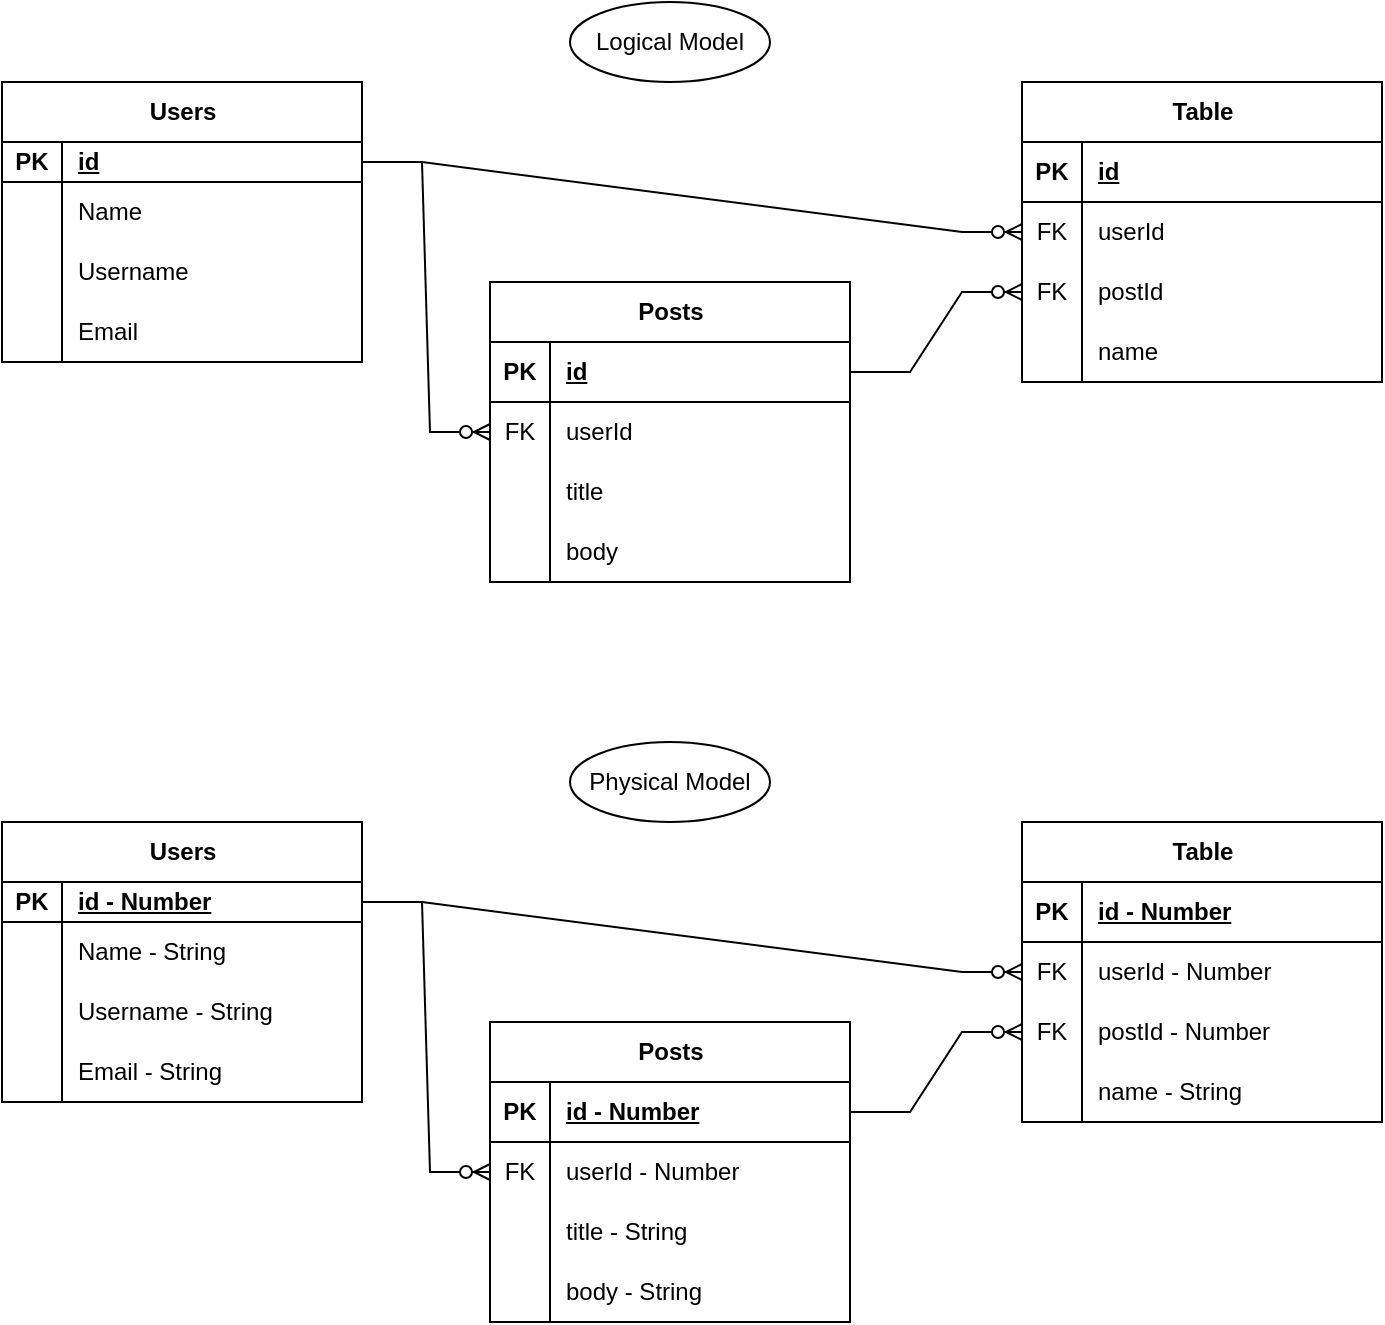 <mxfile version="24.5.5" type="github">
  <diagram name="Page-1" id="wqiA5y-an4AnygcPcDwT">
    <mxGraphModel dx="1223" dy="745" grid="1" gridSize="10" guides="1" tooltips="1" connect="1" arrows="1" fold="1" page="1" pageScale="1" pageWidth="827" pageHeight="1169" math="0" shadow="0">
      <root>
        <mxCell id="0" />
        <mxCell id="1" parent="0" />
        <mxCell id="4wOWJt_a1aA1jpIIXWad-1" value="Users" style="shape=table;startSize=30;container=1;collapsible=1;childLayout=tableLayout;fixedRows=1;rowLines=0;fontStyle=1;align=center;resizeLast=1;html=1;" vertex="1" parent="1">
          <mxGeometry x="80" y="60" width="180" height="140" as="geometry" />
        </mxCell>
        <mxCell id="4wOWJt_a1aA1jpIIXWad-2" value="" style="shape=tableRow;horizontal=0;startSize=0;swimlaneHead=0;swimlaneBody=0;fillColor=none;collapsible=0;dropTarget=0;points=[[0,0.5],[1,0.5]];portConstraint=eastwest;top=0;left=0;right=0;bottom=1;" vertex="1" parent="4wOWJt_a1aA1jpIIXWad-1">
          <mxGeometry y="30" width="180" height="20" as="geometry" />
        </mxCell>
        <mxCell id="4wOWJt_a1aA1jpIIXWad-3" value="PK" style="shape=partialRectangle;connectable=0;fillColor=none;top=0;left=0;bottom=0;right=0;fontStyle=1;overflow=hidden;whiteSpace=wrap;html=1;" vertex="1" parent="4wOWJt_a1aA1jpIIXWad-2">
          <mxGeometry width="30" height="20" as="geometry">
            <mxRectangle width="30" height="20" as="alternateBounds" />
          </mxGeometry>
        </mxCell>
        <mxCell id="4wOWJt_a1aA1jpIIXWad-4" value="id" style="shape=partialRectangle;connectable=0;fillColor=none;top=0;left=0;bottom=0;right=0;align=left;spacingLeft=6;fontStyle=5;overflow=hidden;whiteSpace=wrap;html=1;" vertex="1" parent="4wOWJt_a1aA1jpIIXWad-2">
          <mxGeometry x="30" width="150" height="20" as="geometry">
            <mxRectangle width="150" height="20" as="alternateBounds" />
          </mxGeometry>
        </mxCell>
        <mxCell id="4wOWJt_a1aA1jpIIXWad-5" value="" style="shape=tableRow;horizontal=0;startSize=0;swimlaneHead=0;swimlaneBody=0;fillColor=none;collapsible=0;dropTarget=0;points=[[0,0.5],[1,0.5]];portConstraint=eastwest;top=0;left=0;right=0;bottom=0;" vertex="1" parent="4wOWJt_a1aA1jpIIXWad-1">
          <mxGeometry y="50" width="180" height="30" as="geometry" />
        </mxCell>
        <mxCell id="4wOWJt_a1aA1jpIIXWad-6" value="" style="shape=partialRectangle;connectable=0;fillColor=none;top=0;left=0;bottom=0;right=0;editable=1;overflow=hidden;whiteSpace=wrap;html=1;" vertex="1" parent="4wOWJt_a1aA1jpIIXWad-5">
          <mxGeometry width="30" height="30" as="geometry">
            <mxRectangle width="30" height="30" as="alternateBounds" />
          </mxGeometry>
        </mxCell>
        <mxCell id="4wOWJt_a1aA1jpIIXWad-7" value="Name" style="shape=partialRectangle;connectable=0;fillColor=none;top=0;left=0;bottom=0;right=0;align=left;spacingLeft=6;overflow=hidden;whiteSpace=wrap;html=1;" vertex="1" parent="4wOWJt_a1aA1jpIIXWad-5">
          <mxGeometry x="30" width="150" height="30" as="geometry">
            <mxRectangle width="150" height="30" as="alternateBounds" />
          </mxGeometry>
        </mxCell>
        <mxCell id="4wOWJt_a1aA1jpIIXWad-8" value="" style="shape=tableRow;horizontal=0;startSize=0;swimlaneHead=0;swimlaneBody=0;fillColor=none;collapsible=0;dropTarget=0;points=[[0,0.5],[1,0.5]];portConstraint=eastwest;top=0;left=0;right=0;bottom=0;" vertex="1" parent="4wOWJt_a1aA1jpIIXWad-1">
          <mxGeometry y="80" width="180" height="30" as="geometry" />
        </mxCell>
        <mxCell id="4wOWJt_a1aA1jpIIXWad-9" value="" style="shape=partialRectangle;connectable=0;fillColor=none;top=0;left=0;bottom=0;right=0;editable=1;overflow=hidden;whiteSpace=wrap;html=1;" vertex="1" parent="4wOWJt_a1aA1jpIIXWad-8">
          <mxGeometry width="30" height="30" as="geometry">
            <mxRectangle width="30" height="30" as="alternateBounds" />
          </mxGeometry>
        </mxCell>
        <mxCell id="4wOWJt_a1aA1jpIIXWad-10" value="Username" style="shape=partialRectangle;connectable=0;fillColor=none;top=0;left=0;bottom=0;right=0;align=left;spacingLeft=6;overflow=hidden;whiteSpace=wrap;html=1;" vertex="1" parent="4wOWJt_a1aA1jpIIXWad-8">
          <mxGeometry x="30" width="150" height="30" as="geometry">
            <mxRectangle width="150" height="30" as="alternateBounds" />
          </mxGeometry>
        </mxCell>
        <mxCell id="4wOWJt_a1aA1jpIIXWad-11" value="" style="shape=tableRow;horizontal=0;startSize=0;swimlaneHead=0;swimlaneBody=0;fillColor=none;collapsible=0;dropTarget=0;points=[[0,0.5],[1,0.5]];portConstraint=eastwest;top=0;left=0;right=0;bottom=0;" vertex="1" parent="4wOWJt_a1aA1jpIIXWad-1">
          <mxGeometry y="110" width="180" height="30" as="geometry" />
        </mxCell>
        <mxCell id="4wOWJt_a1aA1jpIIXWad-12" value="" style="shape=partialRectangle;connectable=0;fillColor=none;top=0;left=0;bottom=0;right=0;editable=1;overflow=hidden;whiteSpace=wrap;html=1;" vertex="1" parent="4wOWJt_a1aA1jpIIXWad-11">
          <mxGeometry width="30" height="30" as="geometry">
            <mxRectangle width="30" height="30" as="alternateBounds" />
          </mxGeometry>
        </mxCell>
        <mxCell id="4wOWJt_a1aA1jpIIXWad-13" value="Email" style="shape=partialRectangle;connectable=0;fillColor=none;top=0;left=0;bottom=0;right=0;align=left;spacingLeft=6;overflow=hidden;whiteSpace=wrap;html=1;" vertex="1" parent="4wOWJt_a1aA1jpIIXWad-11">
          <mxGeometry x="30" width="150" height="30" as="geometry">
            <mxRectangle width="150" height="30" as="alternateBounds" />
          </mxGeometry>
        </mxCell>
        <mxCell id="4wOWJt_a1aA1jpIIXWad-14" value="Posts" style="shape=table;startSize=30;container=1;collapsible=1;childLayout=tableLayout;fixedRows=1;rowLines=0;fontStyle=1;align=center;resizeLast=1;html=1;" vertex="1" parent="1">
          <mxGeometry x="324" y="160" width="180" height="150" as="geometry" />
        </mxCell>
        <mxCell id="4wOWJt_a1aA1jpIIXWad-15" value="" style="shape=tableRow;horizontal=0;startSize=0;swimlaneHead=0;swimlaneBody=0;fillColor=none;collapsible=0;dropTarget=0;points=[[0,0.5],[1,0.5]];portConstraint=eastwest;top=0;left=0;right=0;bottom=1;" vertex="1" parent="4wOWJt_a1aA1jpIIXWad-14">
          <mxGeometry y="30" width="180" height="30" as="geometry" />
        </mxCell>
        <mxCell id="4wOWJt_a1aA1jpIIXWad-16" value="PK" style="shape=partialRectangle;connectable=0;fillColor=none;top=0;left=0;bottom=0;right=0;fontStyle=1;overflow=hidden;whiteSpace=wrap;html=1;" vertex="1" parent="4wOWJt_a1aA1jpIIXWad-15">
          <mxGeometry width="30" height="30" as="geometry">
            <mxRectangle width="30" height="30" as="alternateBounds" />
          </mxGeometry>
        </mxCell>
        <mxCell id="4wOWJt_a1aA1jpIIXWad-17" value="id" style="shape=partialRectangle;connectable=0;fillColor=none;top=0;left=0;bottom=0;right=0;align=left;spacingLeft=6;fontStyle=5;overflow=hidden;whiteSpace=wrap;html=1;" vertex="1" parent="4wOWJt_a1aA1jpIIXWad-15">
          <mxGeometry x="30" width="150" height="30" as="geometry">
            <mxRectangle width="150" height="30" as="alternateBounds" />
          </mxGeometry>
        </mxCell>
        <mxCell id="4wOWJt_a1aA1jpIIXWad-18" value="" style="shape=tableRow;horizontal=0;startSize=0;swimlaneHead=0;swimlaneBody=0;fillColor=none;collapsible=0;dropTarget=0;points=[[0,0.5],[1,0.5]];portConstraint=eastwest;top=0;left=0;right=0;bottom=0;" vertex="1" parent="4wOWJt_a1aA1jpIIXWad-14">
          <mxGeometry y="60" width="180" height="30" as="geometry" />
        </mxCell>
        <mxCell id="4wOWJt_a1aA1jpIIXWad-19" value="FK" style="shape=partialRectangle;connectable=0;fillColor=none;top=0;left=0;bottom=0;right=0;editable=1;overflow=hidden;whiteSpace=wrap;html=1;" vertex="1" parent="4wOWJt_a1aA1jpIIXWad-18">
          <mxGeometry width="30" height="30" as="geometry">
            <mxRectangle width="30" height="30" as="alternateBounds" />
          </mxGeometry>
        </mxCell>
        <mxCell id="4wOWJt_a1aA1jpIIXWad-20" value="userId" style="shape=partialRectangle;connectable=0;fillColor=none;top=0;left=0;bottom=0;right=0;align=left;spacingLeft=6;overflow=hidden;whiteSpace=wrap;html=1;" vertex="1" parent="4wOWJt_a1aA1jpIIXWad-18">
          <mxGeometry x="30" width="150" height="30" as="geometry">
            <mxRectangle width="150" height="30" as="alternateBounds" />
          </mxGeometry>
        </mxCell>
        <mxCell id="4wOWJt_a1aA1jpIIXWad-21" value="" style="shape=tableRow;horizontal=0;startSize=0;swimlaneHead=0;swimlaneBody=0;fillColor=none;collapsible=0;dropTarget=0;points=[[0,0.5],[1,0.5]];portConstraint=eastwest;top=0;left=0;right=0;bottom=0;" vertex="1" parent="4wOWJt_a1aA1jpIIXWad-14">
          <mxGeometry y="90" width="180" height="30" as="geometry" />
        </mxCell>
        <mxCell id="4wOWJt_a1aA1jpIIXWad-22" value="" style="shape=partialRectangle;connectable=0;fillColor=none;top=0;left=0;bottom=0;right=0;editable=1;overflow=hidden;whiteSpace=wrap;html=1;" vertex="1" parent="4wOWJt_a1aA1jpIIXWad-21">
          <mxGeometry width="30" height="30" as="geometry">
            <mxRectangle width="30" height="30" as="alternateBounds" />
          </mxGeometry>
        </mxCell>
        <mxCell id="4wOWJt_a1aA1jpIIXWad-23" value="title" style="shape=partialRectangle;connectable=0;fillColor=none;top=0;left=0;bottom=0;right=0;align=left;spacingLeft=6;overflow=hidden;whiteSpace=wrap;html=1;" vertex="1" parent="4wOWJt_a1aA1jpIIXWad-21">
          <mxGeometry x="30" width="150" height="30" as="geometry">
            <mxRectangle width="150" height="30" as="alternateBounds" />
          </mxGeometry>
        </mxCell>
        <mxCell id="4wOWJt_a1aA1jpIIXWad-24" value="" style="shape=tableRow;horizontal=0;startSize=0;swimlaneHead=0;swimlaneBody=0;fillColor=none;collapsible=0;dropTarget=0;points=[[0,0.5],[1,0.5]];portConstraint=eastwest;top=0;left=0;right=0;bottom=0;" vertex="1" parent="4wOWJt_a1aA1jpIIXWad-14">
          <mxGeometry y="120" width="180" height="30" as="geometry" />
        </mxCell>
        <mxCell id="4wOWJt_a1aA1jpIIXWad-25" value="" style="shape=partialRectangle;connectable=0;fillColor=none;top=0;left=0;bottom=0;right=0;editable=1;overflow=hidden;whiteSpace=wrap;html=1;" vertex="1" parent="4wOWJt_a1aA1jpIIXWad-24">
          <mxGeometry width="30" height="30" as="geometry">
            <mxRectangle width="30" height="30" as="alternateBounds" />
          </mxGeometry>
        </mxCell>
        <mxCell id="4wOWJt_a1aA1jpIIXWad-26" value="body" style="shape=partialRectangle;connectable=0;fillColor=none;top=0;left=0;bottom=0;right=0;align=left;spacingLeft=6;overflow=hidden;whiteSpace=wrap;html=1;" vertex="1" parent="4wOWJt_a1aA1jpIIXWad-24">
          <mxGeometry x="30" width="150" height="30" as="geometry">
            <mxRectangle width="150" height="30" as="alternateBounds" />
          </mxGeometry>
        </mxCell>
        <mxCell id="4wOWJt_a1aA1jpIIXWad-27" value="Table" style="shape=table;startSize=30;container=1;collapsible=1;childLayout=tableLayout;fixedRows=1;rowLines=0;fontStyle=1;align=center;resizeLast=1;html=1;" vertex="1" parent="1">
          <mxGeometry x="590" y="60" width="180" height="150" as="geometry" />
        </mxCell>
        <mxCell id="4wOWJt_a1aA1jpIIXWad-28" value="" style="shape=tableRow;horizontal=0;startSize=0;swimlaneHead=0;swimlaneBody=0;fillColor=none;collapsible=0;dropTarget=0;points=[[0,0.5],[1,0.5]];portConstraint=eastwest;top=0;left=0;right=0;bottom=1;" vertex="1" parent="4wOWJt_a1aA1jpIIXWad-27">
          <mxGeometry y="30" width="180" height="30" as="geometry" />
        </mxCell>
        <mxCell id="4wOWJt_a1aA1jpIIXWad-29" value="PK" style="shape=partialRectangle;connectable=0;fillColor=none;top=0;left=0;bottom=0;right=0;fontStyle=1;overflow=hidden;whiteSpace=wrap;html=1;" vertex="1" parent="4wOWJt_a1aA1jpIIXWad-28">
          <mxGeometry width="30" height="30" as="geometry">
            <mxRectangle width="30" height="30" as="alternateBounds" />
          </mxGeometry>
        </mxCell>
        <mxCell id="4wOWJt_a1aA1jpIIXWad-30" value="id" style="shape=partialRectangle;connectable=0;fillColor=none;top=0;left=0;bottom=0;right=0;align=left;spacingLeft=6;fontStyle=5;overflow=hidden;whiteSpace=wrap;html=1;" vertex="1" parent="4wOWJt_a1aA1jpIIXWad-28">
          <mxGeometry x="30" width="150" height="30" as="geometry">
            <mxRectangle width="150" height="30" as="alternateBounds" />
          </mxGeometry>
        </mxCell>
        <mxCell id="4wOWJt_a1aA1jpIIXWad-31" value="" style="shape=tableRow;horizontal=0;startSize=0;swimlaneHead=0;swimlaneBody=0;fillColor=none;collapsible=0;dropTarget=0;points=[[0,0.5],[1,0.5]];portConstraint=eastwest;top=0;left=0;right=0;bottom=0;" vertex="1" parent="4wOWJt_a1aA1jpIIXWad-27">
          <mxGeometry y="60" width="180" height="30" as="geometry" />
        </mxCell>
        <mxCell id="4wOWJt_a1aA1jpIIXWad-32" value="FK" style="shape=partialRectangle;connectable=0;fillColor=none;top=0;left=0;bottom=0;right=0;editable=1;overflow=hidden;whiteSpace=wrap;html=1;" vertex="1" parent="4wOWJt_a1aA1jpIIXWad-31">
          <mxGeometry width="30" height="30" as="geometry">
            <mxRectangle width="30" height="30" as="alternateBounds" />
          </mxGeometry>
        </mxCell>
        <mxCell id="4wOWJt_a1aA1jpIIXWad-33" value="userId" style="shape=partialRectangle;connectable=0;fillColor=none;top=0;left=0;bottom=0;right=0;align=left;spacingLeft=6;overflow=hidden;whiteSpace=wrap;html=1;" vertex="1" parent="4wOWJt_a1aA1jpIIXWad-31">
          <mxGeometry x="30" width="150" height="30" as="geometry">
            <mxRectangle width="150" height="30" as="alternateBounds" />
          </mxGeometry>
        </mxCell>
        <mxCell id="4wOWJt_a1aA1jpIIXWad-34" value="" style="shape=tableRow;horizontal=0;startSize=0;swimlaneHead=0;swimlaneBody=0;fillColor=none;collapsible=0;dropTarget=0;points=[[0,0.5],[1,0.5]];portConstraint=eastwest;top=0;left=0;right=0;bottom=0;" vertex="1" parent="4wOWJt_a1aA1jpIIXWad-27">
          <mxGeometry y="90" width="180" height="30" as="geometry" />
        </mxCell>
        <mxCell id="4wOWJt_a1aA1jpIIXWad-35" value="FK" style="shape=partialRectangle;connectable=0;fillColor=none;top=0;left=0;bottom=0;right=0;editable=1;overflow=hidden;whiteSpace=wrap;html=1;" vertex="1" parent="4wOWJt_a1aA1jpIIXWad-34">
          <mxGeometry width="30" height="30" as="geometry">
            <mxRectangle width="30" height="30" as="alternateBounds" />
          </mxGeometry>
        </mxCell>
        <mxCell id="4wOWJt_a1aA1jpIIXWad-36" value="postId" style="shape=partialRectangle;connectable=0;fillColor=none;top=0;left=0;bottom=0;right=0;align=left;spacingLeft=6;overflow=hidden;whiteSpace=wrap;html=1;" vertex="1" parent="4wOWJt_a1aA1jpIIXWad-34">
          <mxGeometry x="30" width="150" height="30" as="geometry">
            <mxRectangle width="150" height="30" as="alternateBounds" />
          </mxGeometry>
        </mxCell>
        <mxCell id="4wOWJt_a1aA1jpIIXWad-37" value="" style="shape=tableRow;horizontal=0;startSize=0;swimlaneHead=0;swimlaneBody=0;fillColor=none;collapsible=0;dropTarget=0;points=[[0,0.5],[1,0.5]];portConstraint=eastwest;top=0;left=0;right=0;bottom=0;" vertex="1" parent="4wOWJt_a1aA1jpIIXWad-27">
          <mxGeometry y="120" width="180" height="30" as="geometry" />
        </mxCell>
        <mxCell id="4wOWJt_a1aA1jpIIXWad-38" value="" style="shape=partialRectangle;connectable=0;fillColor=none;top=0;left=0;bottom=0;right=0;editable=1;overflow=hidden;whiteSpace=wrap;html=1;" vertex="1" parent="4wOWJt_a1aA1jpIIXWad-37">
          <mxGeometry width="30" height="30" as="geometry">
            <mxRectangle width="30" height="30" as="alternateBounds" />
          </mxGeometry>
        </mxCell>
        <mxCell id="4wOWJt_a1aA1jpIIXWad-39" value="name" style="shape=partialRectangle;connectable=0;fillColor=none;top=0;left=0;bottom=0;right=0;align=left;spacingLeft=6;overflow=hidden;whiteSpace=wrap;html=1;" vertex="1" parent="4wOWJt_a1aA1jpIIXWad-37">
          <mxGeometry x="30" width="150" height="30" as="geometry">
            <mxRectangle width="150" height="30" as="alternateBounds" />
          </mxGeometry>
        </mxCell>
        <mxCell id="4wOWJt_a1aA1jpIIXWad-40" value="" style="edgeStyle=entityRelationEdgeStyle;fontSize=12;html=1;endArrow=ERzeroToMany;endFill=1;rounded=0;entryX=0;entryY=0.5;entryDx=0;entryDy=0;" edge="1" parent="1" target="4wOWJt_a1aA1jpIIXWad-31">
          <mxGeometry width="100" height="100" relative="1" as="geometry">
            <mxPoint x="260" y="100" as="sourcePoint" />
            <mxPoint x="360" as="targetPoint" />
            <Array as="points">
              <mxPoint x="420" y="80" />
              <mxPoint x="570" y="90" />
              <mxPoint x="500" y="100" />
            </Array>
          </mxGeometry>
        </mxCell>
        <mxCell id="4wOWJt_a1aA1jpIIXWad-41" value="" style="edgeStyle=entityRelationEdgeStyle;fontSize=12;html=1;endArrow=ERzeroToMany;endFill=1;rounded=0;entryX=0;entryY=0.5;entryDx=0;entryDy=0;exitX=1;exitY=0.5;exitDx=0;exitDy=0;" edge="1" parent="1" source="4wOWJt_a1aA1jpIIXWad-15" target="4wOWJt_a1aA1jpIIXWad-34">
          <mxGeometry width="100" height="100" relative="1" as="geometry">
            <mxPoint x="510" y="200" as="sourcePoint" />
            <mxPoint x="600" y="100" as="targetPoint" />
          </mxGeometry>
        </mxCell>
        <mxCell id="4wOWJt_a1aA1jpIIXWad-42" value="" style="edgeStyle=entityRelationEdgeStyle;fontSize=12;html=1;endArrow=ERzeroToMany;endFill=1;rounded=0;entryX=0;entryY=0.5;entryDx=0;entryDy=0;" edge="1" parent="1" target="4wOWJt_a1aA1jpIIXWad-18">
          <mxGeometry width="100" height="100" relative="1" as="geometry">
            <mxPoint x="260" y="100" as="sourcePoint" />
            <mxPoint x="350" as="targetPoint" />
          </mxGeometry>
        </mxCell>
        <mxCell id="4wOWJt_a1aA1jpIIXWad-43" value="Logical Model" style="ellipse;whiteSpace=wrap;html=1;align=center;" vertex="1" parent="1">
          <mxGeometry x="364" y="20" width="100" height="40" as="geometry" />
        </mxCell>
        <mxCell id="4wOWJt_a1aA1jpIIXWad-44" value="Physical Model" style="ellipse;whiteSpace=wrap;html=1;align=center;" vertex="1" parent="1">
          <mxGeometry x="364" y="390" width="100" height="40" as="geometry" />
        </mxCell>
        <mxCell id="4wOWJt_a1aA1jpIIXWad-58" value="Users" style="shape=table;startSize=30;container=1;collapsible=1;childLayout=tableLayout;fixedRows=1;rowLines=0;fontStyle=1;align=center;resizeLast=1;html=1;" vertex="1" parent="1">
          <mxGeometry x="80" y="430" width="180" height="140" as="geometry" />
        </mxCell>
        <mxCell id="4wOWJt_a1aA1jpIIXWad-59" value="" style="shape=tableRow;horizontal=0;startSize=0;swimlaneHead=0;swimlaneBody=0;fillColor=none;collapsible=0;dropTarget=0;points=[[0,0.5],[1,0.5]];portConstraint=eastwest;top=0;left=0;right=0;bottom=1;" vertex="1" parent="4wOWJt_a1aA1jpIIXWad-58">
          <mxGeometry y="30" width="180" height="20" as="geometry" />
        </mxCell>
        <mxCell id="4wOWJt_a1aA1jpIIXWad-60" value="PK" style="shape=partialRectangle;connectable=0;fillColor=none;top=0;left=0;bottom=0;right=0;fontStyle=1;overflow=hidden;whiteSpace=wrap;html=1;" vertex="1" parent="4wOWJt_a1aA1jpIIXWad-59">
          <mxGeometry width="30" height="20" as="geometry">
            <mxRectangle width="30" height="20" as="alternateBounds" />
          </mxGeometry>
        </mxCell>
        <mxCell id="4wOWJt_a1aA1jpIIXWad-61" value="id - Number" style="shape=partialRectangle;connectable=0;fillColor=none;top=0;left=0;bottom=0;right=0;align=left;spacingLeft=6;fontStyle=5;overflow=hidden;whiteSpace=wrap;html=1;" vertex="1" parent="4wOWJt_a1aA1jpIIXWad-59">
          <mxGeometry x="30" width="150" height="20" as="geometry">
            <mxRectangle width="150" height="20" as="alternateBounds" />
          </mxGeometry>
        </mxCell>
        <mxCell id="4wOWJt_a1aA1jpIIXWad-62" value="" style="shape=tableRow;horizontal=0;startSize=0;swimlaneHead=0;swimlaneBody=0;fillColor=none;collapsible=0;dropTarget=0;points=[[0,0.5],[1,0.5]];portConstraint=eastwest;top=0;left=0;right=0;bottom=0;" vertex="1" parent="4wOWJt_a1aA1jpIIXWad-58">
          <mxGeometry y="50" width="180" height="30" as="geometry" />
        </mxCell>
        <mxCell id="4wOWJt_a1aA1jpIIXWad-63" value="" style="shape=partialRectangle;connectable=0;fillColor=none;top=0;left=0;bottom=0;right=0;editable=1;overflow=hidden;whiteSpace=wrap;html=1;" vertex="1" parent="4wOWJt_a1aA1jpIIXWad-62">
          <mxGeometry width="30" height="30" as="geometry">
            <mxRectangle width="30" height="30" as="alternateBounds" />
          </mxGeometry>
        </mxCell>
        <mxCell id="4wOWJt_a1aA1jpIIXWad-64" value="Name - String" style="shape=partialRectangle;connectable=0;fillColor=none;top=0;left=0;bottom=0;right=0;align=left;spacingLeft=6;overflow=hidden;whiteSpace=wrap;html=1;" vertex="1" parent="4wOWJt_a1aA1jpIIXWad-62">
          <mxGeometry x="30" width="150" height="30" as="geometry">
            <mxRectangle width="150" height="30" as="alternateBounds" />
          </mxGeometry>
        </mxCell>
        <mxCell id="4wOWJt_a1aA1jpIIXWad-65" value="" style="shape=tableRow;horizontal=0;startSize=0;swimlaneHead=0;swimlaneBody=0;fillColor=none;collapsible=0;dropTarget=0;points=[[0,0.5],[1,0.5]];portConstraint=eastwest;top=0;left=0;right=0;bottom=0;" vertex="1" parent="4wOWJt_a1aA1jpIIXWad-58">
          <mxGeometry y="80" width="180" height="30" as="geometry" />
        </mxCell>
        <mxCell id="4wOWJt_a1aA1jpIIXWad-66" value="" style="shape=partialRectangle;connectable=0;fillColor=none;top=0;left=0;bottom=0;right=0;editable=1;overflow=hidden;whiteSpace=wrap;html=1;" vertex="1" parent="4wOWJt_a1aA1jpIIXWad-65">
          <mxGeometry width="30" height="30" as="geometry">
            <mxRectangle width="30" height="30" as="alternateBounds" />
          </mxGeometry>
        </mxCell>
        <mxCell id="4wOWJt_a1aA1jpIIXWad-67" value="Username - String" style="shape=partialRectangle;connectable=0;fillColor=none;top=0;left=0;bottom=0;right=0;align=left;spacingLeft=6;overflow=hidden;whiteSpace=wrap;html=1;" vertex="1" parent="4wOWJt_a1aA1jpIIXWad-65">
          <mxGeometry x="30" width="150" height="30" as="geometry">
            <mxRectangle width="150" height="30" as="alternateBounds" />
          </mxGeometry>
        </mxCell>
        <mxCell id="4wOWJt_a1aA1jpIIXWad-68" value="" style="shape=tableRow;horizontal=0;startSize=0;swimlaneHead=0;swimlaneBody=0;fillColor=none;collapsible=0;dropTarget=0;points=[[0,0.5],[1,0.5]];portConstraint=eastwest;top=0;left=0;right=0;bottom=0;" vertex="1" parent="4wOWJt_a1aA1jpIIXWad-58">
          <mxGeometry y="110" width="180" height="30" as="geometry" />
        </mxCell>
        <mxCell id="4wOWJt_a1aA1jpIIXWad-69" value="" style="shape=partialRectangle;connectable=0;fillColor=none;top=0;left=0;bottom=0;right=0;editable=1;overflow=hidden;whiteSpace=wrap;html=1;" vertex="1" parent="4wOWJt_a1aA1jpIIXWad-68">
          <mxGeometry width="30" height="30" as="geometry">
            <mxRectangle width="30" height="30" as="alternateBounds" />
          </mxGeometry>
        </mxCell>
        <mxCell id="4wOWJt_a1aA1jpIIXWad-70" value="Email - String" style="shape=partialRectangle;connectable=0;fillColor=none;top=0;left=0;bottom=0;right=0;align=left;spacingLeft=6;overflow=hidden;whiteSpace=wrap;html=1;" vertex="1" parent="4wOWJt_a1aA1jpIIXWad-68">
          <mxGeometry x="30" width="150" height="30" as="geometry">
            <mxRectangle width="150" height="30" as="alternateBounds" />
          </mxGeometry>
        </mxCell>
        <mxCell id="4wOWJt_a1aA1jpIIXWad-71" value="Posts" style="shape=table;startSize=30;container=1;collapsible=1;childLayout=tableLayout;fixedRows=1;rowLines=0;fontStyle=1;align=center;resizeLast=1;html=1;" vertex="1" parent="1">
          <mxGeometry x="324" y="530" width="180" height="150" as="geometry" />
        </mxCell>
        <mxCell id="4wOWJt_a1aA1jpIIXWad-72" value="" style="shape=tableRow;horizontal=0;startSize=0;swimlaneHead=0;swimlaneBody=0;fillColor=none;collapsible=0;dropTarget=0;points=[[0,0.5],[1,0.5]];portConstraint=eastwest;top=0;left=0;right=0;bottom=1;" vertex="1" parent="4wOWJt_a1aA1jpIIXWad-71">
          <mxGeometry y="30" width="180" height="30" as="geometry" />
        </mxCell>
        <mxCell id="4wOWJt_a1aA1jpIIXWad-73" value="PK" style="shape=partialRectangle;connectable=0;fillColor=none;top=0;left=0;bottom=0;right=0;fontStyle=1;overflow=hidden;whiteSpace=wrap;html=1;" vertex="1" parent="4wOWJt_a1aA1jpIIXWad-72">
          <mxGeometry width="30" height="30" as="geometry">
            <mxRectangle width="30" height="30" as="alternateBounds" />
          </mxGeometry>
        </mxCell>
        <mxCell id="4wOWJt_a1aA1jpIIXWad-74" value="id - Number" style="shape=partialRectangle;connectable=0;fillColor=none;top=0;left=0;bottom=0;right=0;align=left;spacingLeft=6;fontStyle=5;overflow=hidden;whiteSpace=wrap;html=1;" vertex="1" parent="4wOWJt_a1aA1jpIIXWad-72">
          <mxGeometry x="30" width="150" height="30" as="geometry">
            <mxRectangle width="150" height="30" as="alternateBounds" />
          </mxGeometry>
        </mxCell>
        <mxCell id="4wOWJt_a1aA1jpIIXWad-75" value="" style="shape=tableRow;horizontal=0;startSize=0;swimlaneHead=0;swimlaneBody=0;fillColor=none;collapsible=0;dropTarget=0;points=[[0,0.5],[1,0.5]];portConstraint=eastwest;top=0;left=0;right=0;bottom=0;" vertex="1" parent="4wOWJt_a1aA1jpIIXWad-71">
          <mxGeometry y="60" width="180" height="30" as="geometry" />
        </mxCell>
        <mxCell id="4wOWJt_a1aA1jpIIXWad-76" value="FK" style="shape=partialRectangle;connectable=0;fillColor=none;top=0;left=0;bottom=0;right=0;editable=1;overflow=hidden;whiteSpace=wrap;html=1;" vertex="1" parent="4wOWJt_a1aA1jpIIXWad-75">
          <mxGeometry width="30" height="30" as="geometry">
            <mxRectangle width="30" height="30" as="alternateBounds" />
          </mxGeometry>
        </mxCell>
        <mxCell id="4wOWJt_a1aA1jpIIXWad-77" value="userId - Number" style="shape=partialRectangle;connectable=0;fillColor=none;top=0;left=0;bottom=0;right=0;align=left;spacingLeft=6;overflow=hidden;whiteSpace=wrap;html=1;" vertex="1" parent="4wOWJt_a1aA1jpIIXWad-75">
          <mxGeometry x="30" width="150" height="30" as="geometry">
            <mxRectangle width="150" height="30" as="alternateBounds" />
          </mxGeometry>
        </mxCell>
        <mxCell id="4wOWJt_a1aA1jpIIXWad-78" value="" style="shape=tableRow;horizontal=0;startSize=0;swimlaneHead=0;swimlaneBody=0;fillColor=none;collapsible=0;dropTarget=0;points=[[0,0.5],[1,0.5]];portConstraint=eastwest;top=0;left=0;right=0;bottom=0;" vertex="1" parent="4wOWJt_a1aA1jpIIXWad-71">
          <mxGeometry y="90" width="180" height="30" as="geometry" />
        </mxCell>
        <mxCell id="4wOWJt_a1aA1jpIIXWad-79" value="" style="shape=partialRectangle;connectable=0;fillColor=none;top=0;left=0;bottom=0;right=0;editable=1;overflow=hidden;whiteSpace=wrap;html=1;" vertex="1" parent="4wOWJt_a1aA1jpIIXWad-78">
          <mxGeometry width="30" height="30" as="geometry">
            <mxRectangle width="30" height="30" as="alternateBounds" />
          </mxGeometry>
        </mxCell>
        <mxCell id="4wOWJt_a1aA1jpIIXWad-80" value="title - String" style="shape=partialRectangle;connectable=0;fillColor=none;top=0;left=0;bottom=0;right=0;align=left;spacingLeft=6;overflow=hidden;whiteSpace=wrap;html=1;" vertex="1" parent="4wOWJt_a1aA1jpIIXWad-78">
          <mxGeometry x="30" width="150" height="30" as="geometry">
            <mxRectangle width="150" height="30" as="alternateBounds" />
          </mxGeometry>
        </mxCell>
        <mxCell id="4wOWJt_a1aA1jpIIXWad-81" value="" style="shape=tableRow;horizontal=0;startSize=0;swimlaneHead=0;swimlaneBody=0;fillColor=none;collapsible=0;dropTarget=0;points=[[0,0.5],[1,0.5]];portConstraint=eastwest;top=0;left=0;right=0;bottom=0;" vertex="1" parent="4wOWJt_a1aA1jpIIXWad-71">
          <mxGeometry y="120" width="180" height="30" as="geometry" />
        </mxCell>
        <mxCell id="4wOWJt_a1aA1jpIIXWad-82" value="" style="shape=partialRectangle;connectable=0;fillColor=none;top=0;left=0;bottom=0;right=0;editable=1;overflow=hidden;whiteSpace=wrap;html=1;" vertex="1" parent="4wOWJt_a1aA1jpIIXWad-81">
          <mxGeometry width="30" height="30" as="geometry">
            <mxRectangle width="30" height="30" as="alternateBounds" />
          </mxGeometry>
        </mxCell>
        <mxCell id="4wOWJt_a1aA1jpIIXWad-83" value="body - String" style="shape=partialRectangle;connectable=0;fillColor=none;top=0;left=0;bottom=0;right=0;align=left;spacingLeft=6;overflow=hidden;whiteSpace=wrap;html=1;" vertex="1" parent="4wOWJt_a1aA1jpIIXWad-81">
          <mxGeometry x="30" width="150" height="30" as="geometry">
            <mxRectangle width="150" height="30" as="alternateBounds" />
          </mxGeometry>
        </mxCell>
        <mxCell id="4wOWJt_a1aA1jpIIXWad-84" value="Table" style="shape=table;startSize=30;container=1;collapsible=1;childLayout=tableLayout;fixedRows=1;rowLines=0;fontStyle=1;align=center;resizeLast=1;html=1;" vertex="1" parent="1">
          <mxGeometry x="590" y="430" width="180" height="150" as="geometry" />
        </mxCell>
        <mxCell id="4wOWJt_a1aA1jpIIXWad-85" value="" style="shape=tableRow;horizontal=0;startSize=0;swimlaneHead=0;swimlaneBody=0;fillColor=none;collapsible=0;dropTarget=0;points=[[0,0.5],[1,0.5]];portConstraint=eastwest;top=0;left=0;right=0;bottom=1;" vertex="1" parent="4wOWJt_a1aA1jpIIXWad-84">
          <mxGeometry y="30" width="180" height="30" as="geometry" />
        </mxCell>
        <mxCell id="4wOWJt_a1aA1jpIIXWad-86" value="PK" style="shape=partialRectangle;connectable=0;fillColor=none;top=0;left=0;bottom=0;right=0;fontStyle=1;overflow=hidden;whiteSpace=wrap;html=1;" vertex="1" parent="4wOWJt_a1aA1jpIIXWad-85">
          <mxGeometry width="30" height="30" as="geometry">
            <mxRectangle width="30" height="30" as="alternateBounds" />
          </mxGeometry>
        </mxCell>
        <mxCell id="4wOWJt_a1aA1jpIIXWad-87" value="id - Number" style="shape=partialRectangle;connectable=0;fillColor=none;top=0;left=0;bottom=0;right=0;align=left;spacingLeft=6;fontStyle=5;overflow=hidden;whiteSpace=wrap;html=1;" vertex="1" parent="4wOWJt_a1aA1jpIIXWad-85">
          <mxGeometry x="30" width="150" height="30" as="geometry">
            <mxRectangle width="150" height="30" as="alternateBounds" />
          </mxGeometry>
        </mxCell>
        <mxCell id="4wOWJt_a1aA1jpIIXWad-88" value="" style="shape=tableRow;horizontal=0;startSize=0;swimlaneHead=0;swimlaneBody=0;fillColor=none;collapsible=0;dropTarget=0;points=[[0,0.5],[1,0.5]];portConstraint=eastwest;top=0;left=0;right=0;bottom=0;" vertex="1" parent="4wOWJt_a1aA1jpIIXWad-84">
          <mxGeometry y="60" width="180" height="30" as="geometry" />
        </mxCell>
        <mxCell id="4wOWJt_a1aA1jpIIXWad-89" value="FK" style="shape=partialRectangle;connectable=0;fillColor=none;top=0;left=0;bottom=0;right=0;editable=1;overflow=hidden;whiteSpace=wrap;html=1;" vertex="1" parent="4wOWJt_a1aA1jpIIXWad-88">
          <mxGeometry width="30" height="30" as="geometry">
            <mxRectangle width="30" height="30" as="alternateBounds" />
          </mxGeometry>
        </mxCell>
        <mxCell id="4wOWJt_a1aA1jpIIXWad-90" value="userId - Number" style="shape=partialRectangle;connectable=0;fillColor=none;top=0;left=0;bottom=0;right=0;align=left;spacingLeft=6;overflow=hidden;whiteSpace=wrap;html=1;" vertex="1" parent="4wOWJt_a1aA1jpIIXWad-88">
          <mxGeometry x="30" width="150" height="30" as="geometry">
            <mxRectangle width="150" height="30" as="alternateBounds" />
          </mxGeometry>
        </mxCell>
        <mxCell id="4wOWJt_a1aA1jpIIXWad-91" value="" style="shape=tableRow;horizontal=0;startSize=0;swimlaneHead=0;swimlaneBody=0;fillColor=none;collapsible=0;dropTarget=0;points=[[0,0.5],[1,0.5]];portConstraint=eastwest;top=0;left=0;right=0;bottom=0;" vertex="1" parent="4wOWJt_a1aA1jpIIXWad-84">
          <mxGeometry y="90" width="180" height="30" as="geometry" />
        </mxCell>
        <mxCell id="4wOWJt_a1aA1jpIIXWad-92" value="FK" style="shape=partialRectangle;connectable=0;fillColor=none;top=0;left=0;bottom=0;right=0;editable=1;overflow=hidden;whiteSpace=wrap;html=1;" vertex="1" parent="4wOWJt_a1aA1jpIIXWad-91">
          <mxGeometry width="30" height="30" as="geometry">
            <mxRectangle width="30" height="30" as="alternateBounds" />
          </mxGeometry>
        </mxCell>
        <mxCell id="4wOWJt_a1aA1jpIIXWad-93" value="postId - Number" style="shape=partialRectangle;connectable=0;fillColor=none;top=0;left=0;bottom=0;right=0;align=left;spacingLeft=6;overflow=hidden;whiteSpace=wrap;html=1;" vertex="1" parent="4wOWJt_a1aA1jpIIXWad-91">
          <mxGeometry x="30" width="150" height="30" as="geometry">
            <mxRectangle width="150" height="30" as="alternateBounds" />
          </mxGeometry>
        </mxCell>
        <mxCell id="4wOWJt_a1aA1jpIIXWad-94" value="" style="shape=tableRow;horizontal=0;startSize=0;swimlaneHead=0;swimlaneBody=0;fillColor=none;collapsible=0;dropTarget=0;points=[[0,0.5],[1,0.5]];portConstraint=eastwest;top=0;left=0;right=0;bottom=0;" vertex="1" parent="4wOWJt_a1aA1jpIIXWad-84">
          <mxGeometry y="120" width="180" height="30" as="geometry" />
        </mxCell>
        <mxCell id="4wOWJt_a1aA1jpIIXWad-95" value="" style="shape=partialRectangle;connectable=0;fillColor=none;top=0;left=0;bottom=0;right=0;editable=1;overflow=hidden;whiteSpace=wrap;html=1;" vertex="1" parent="4wOWJt_a1aA1jpIIXWad-94">
          <mxGeometry width="30" height="30" as="geometry">
            <mxRectangle width="30" height="30" as="alternateBounds" />
          </mxGeometry>
        </mxCell>
        <mxCell id="4wOWJt_a1aA1jpIIXWad-96" value="name - String" style="shape=partialRectangle;connectable=0;fillColor=none;top=0;left=0;bottom=0;right=0;align=left;spacingLeft=6;overflow=hidden;whiteSpace=wrap;html=1;" vertex="1" parent="4wOWJt_a1aA1jpIIXWad-94">
          <mxGeometry x="30" width="150" height="30" as="geometry">
            <mxRectangle width="150" height="30" as="alternateBounds" />
          </mxGeometry>
        </mxCell>
        <mxCell id="4wOWJt_a1aA1jpIIXWad-97" value="" style="edgeStyle=entityRelationEdgeStyle;fontSize=12;html=1;endArrow=ERzeroToMany;endFill=1;rounded=0;entryX=0;entryY=0.5;entryDx=0;entryDy=0;" edge="1" parent="1" target="4wOWJt_a1aA1jpIIXWad-88">
          <mxGeometry width="100" height="100" relative="1" as="geometry">
            <mxPoint x="260" y="470" as="sourcePoint" />
            <mxPoint x="360" y="370" as="targetPoint" />
            <Array as="points">
              <mxPoint x="420" y="450" />
              <mxPoint x="570" y="460" />
              <mxPoint x="500" y="470" />
            </Array>
          </mxGeometry>
        </mxCell>
        <mxCell id="4wOWJt_a1aA1jpIIXWad-98" value="" style="edgeStyle=entityRelationEdgeStyle;fontSize=12;html=1;endArrow=ERzeroToMany;endFill=1;rounded=0;entryX=0;entryY=0.5;entryDx=0;entryDy=0;exitX=1;exitY=0.5;exitDx=0;exitDy=0;" edge="1" parent="1" source="4wOWJt_a1aA1jpIIXWad-72" target="4wOWJt_a1aA1jpIIXWad-91">
          <mxGeometry width="100" height="100" relative="1" as="geometry">
            <mxPoint x="510" y="570" as="sourcePoint" />
            <mxPoint x="600" y="470" as="targetPoint" />
          </mxGeometry>
        </mxCell>
        <mxCell id="4wOWJt_a1aA1jpIIXWad-99" value="" style="edgeStyle=entityRelationEdgeStyle;fontSize=12;html=1;endArrow=ERzeroToMany;endFill=1;rounded=0;entryX=0;entryY=0.5;entryDx=0;entryDy=0;" edge="1" parent="1" target="4wOWJt_a1aA1jpIIXWad-75">
          <mxGeometry width="100" height="100" relative="1" as="geometry">
            <mxPoint x="260" y="470" as="sourcePoint" />
            <mxPoint x="350" y="370" as="targetPoint" />
          </mxGeometry>
        </mxCell>
      </root>
    </mxGraphModel>
  </diagram>
</mxfile>
